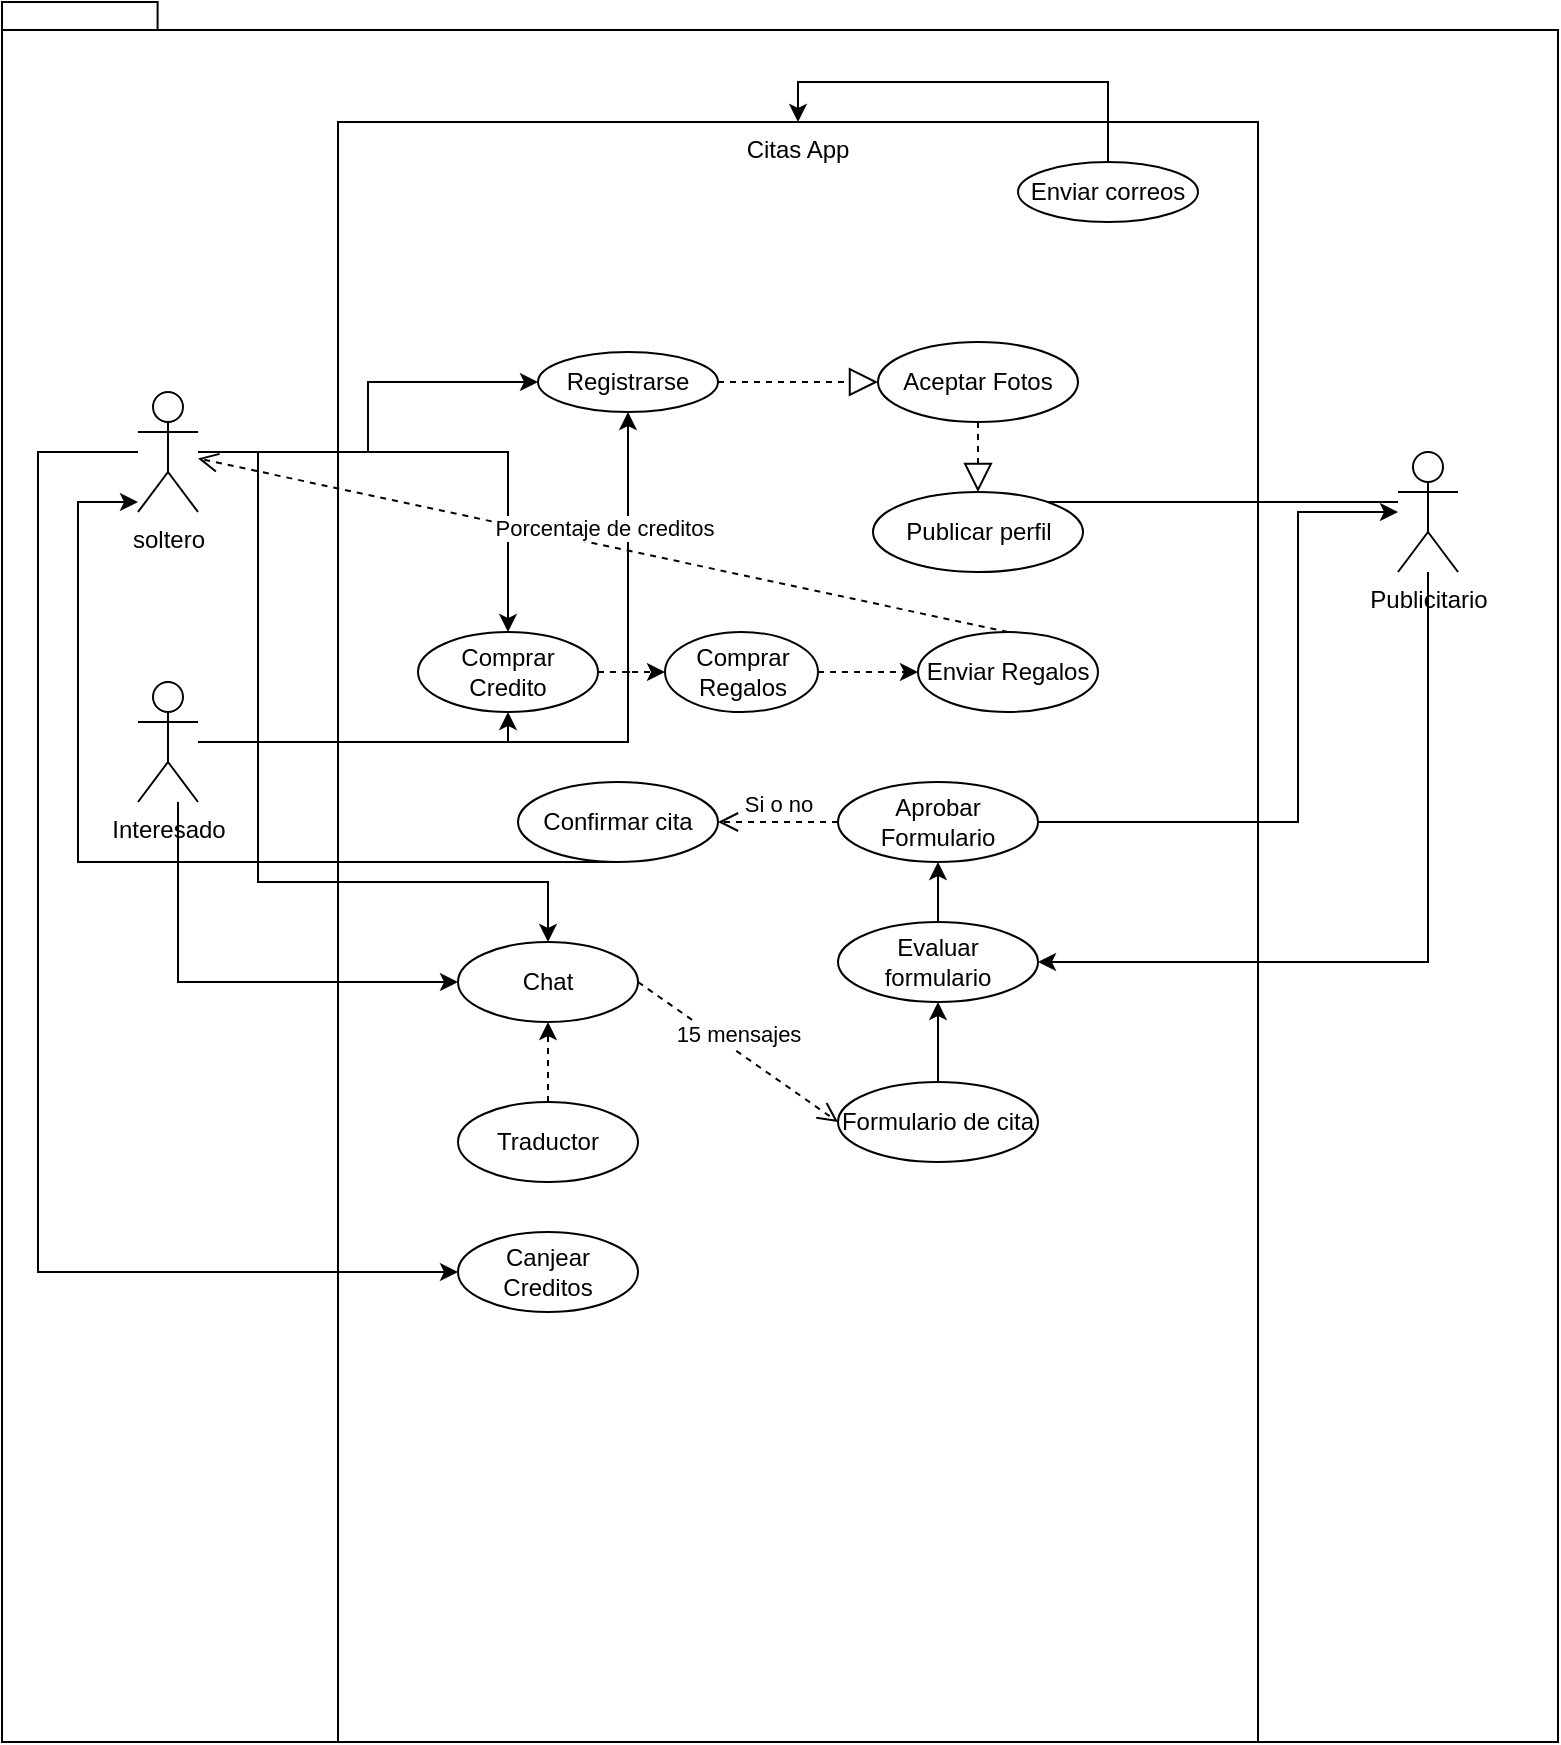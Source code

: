 <mxfile version="20.0.4" type="github">
  <diagram id="QZGnmxpV5R8fCoXSSW9C" name="Page-1">
    <mxGraphModel dx="1174" dy="646" grid="0" gridSize="10" guides="1" tooltips="1" connect="1" arrows="1" fold="1" page="1" pageScale="1" pageWidth="827" pageHeight="1169" math="0" shadow="0">
      <root>
        <mxCell id="0" />
        <mxCell id="1" parent="0" />
        <mxCell id="lkz25j5oSi80vov5_MSk-7" value="" style="shape=folder;fontStyle=1;spacingTop=10;tabWidth=40;tabHeight=14;tabPosition=left;html=1;" vertex="1" parent="1">
          <mxGeometry x="31" y="170" width="778" height="870" as="geometry" />
        </mxCell>
        <mxCell id="lkz25j5oSi80vov5_MSk-12" value="Citas App&lt;br&gt;" style="rounded=0;whiteSpace=wrap;html=1;align=center;verticalAlign=top;" vertex="1" parent="1">
          <mxGeometry x="199" y="230" width="460" height="810" as="geometry" />
        </mxCell>
        <mxCell id="lkz25j5oSi80vov5_MSk-16" style="edgeStyle=orthogonalEdgeStyle;rounded=0;orthogonalLoop=1;jettySize=auto;html=1;" edge="1" parent="1" source="lkz25j5oSi80vov5_MSk-4" target="lkz25j5oSi80vov5_MSk-10">
          <mxGeometry relative="1" as="geometry" />
        </mxCell>
        <mxCell id="lkz25j5oSi80vov5_MSk-42" style="edgeStyle=orthogonalEdgeStyle;rounded=0;orthogonalLoop=1;jettySize=auto;html=1;entryX=0.5;entryY=0;entryDx=0;entryDy=0;" edge="1" parent="1" source="lkz25j5oSi80vov5_MSk-4" target="lkz25j5oSi80vov5_MSk-24">
          <mxGeometry relative="1" as="geometry" />
        </mxCell>
        <mxCell id="lkz25j5oSi80vov5_MSk-51" style="edgeStyle=orthogonalEdgeStyle;rounded=0;orthogonalLoop=1;jettySize=auto;html=1;entryX=0;entryY=0.5;entryDx=0;entryDy=0;" edge="1" parent="1" source="lkz25j5oSi80vov5_MSk-4" target="lkz25j5oSi80vov5_MSk-45">
          <mxGeometry relative="1" as="geometry">
            <Array as="points">
              <mxPoint x="49" y="395" />
              <mxPoint x="49" y="805" />
            </Array>
          </mxGeometry>
        </mxCell>
        <mxCell id="lkz25j5oSi80vov5_MSk-52" style="edgeStyle=orthogonalEdgeStyle;rounded=0;orthogonalLoop=1;jettySize=auto;html=1;entryX=0.5;entryY=0;entryDx=0;entryDy=0;" edge="1" parent="1" source="lkz25j5oSi80vov5_MSk-4" target="lkz25j5oSi80vov5_MSk-50">
          <mxGeometry relative="1" as="geometry">
            <Array as="points">
              <mxPoint x="159" y="395" />
              <mxPoint x="159" y="610" />
              <mxPoint x="304" y="610" />
            </Array>
          </mxGeometry>
        </mxCell>
        <mxCell id="lkz25j5oSi80vov5_MSk-4" value="soltero&lt;br&gt;" style="shape=umlActor;verticalLabelPosition=bottom;verticalAlign=top;html=1;outlineConnect=0;" vertex="1" parent="1">
          <mxGeometry x="99" y="365" width="30" height="60" as="geometry" />
        </mxCell>
        <mxCell id="lkz25j5oSi80vov5_MSk-43" style="edgeStyle=orthogonalEdgeStyle;rounded=0;orthogonalLoop=1;jettySize=auto;html=1;entryX=0.5;entryY=1;entryDx=0;entryDy=0;" edge="1" parent="1" source="lkz25j5oSi80vov5_MSk-5" target="lkz25j5oSi80vov5_MSk-24">
          <mxGeometry relative="1" as="geometry">
            <Array as="points">
              <mxPoint x="284" y="540" />
            </Array>
          </mxGeometry>
        </mxCell>
        <mxCell id="lkz25j5oSi80vov5_MSk-44" style="edgeStyle=orthogonalEdgeStyle;rounded=0;orthogonalLoop=1;jettySize=auto;html=1;entryX=0.5;entryY=1;entryDx=0;entryDy=0;" edge="1" parent="1" source="lkz25j5oSi80vov5_MSk-5" target="lkz25j5oSi80vov5_MSk-10">
          <mxGeometry relative="1" as="geometry">
            <Array as="points">
              <mxPoint x="344" y="540" />
            </Array>
          </mxGeometry>
        </mxCell>
        <mxCell id="lkz25j5oSi80vov5_MSk-53" style="edgeStyle=orthogonalEdgeStyle;rounded=0;orthogonalLoop=1;jettySize=auto;html=1;entryX=0;entryY=0.5;entryDx=0;entryDy=0;" edge="1" parent="1" source="lkz25j5oSi80vov5_MSk-5" target="lkz25j5oSi80vov5_MSk-50">
          <mxGeometry relative="1" as="geometry">
            <Array as="points">
              <mxPoint x="119" y="660" />
            </Array>
          </mxGeometry>
        </mxCell>
        <mxCell id="lkz25j5oSi80vov5_MSk-5" value="Interesado&lt;br&gt;" style="shape=umlActor;verticalLabelPosition=bottom;verticalAlign=top;html=1;outlineConnect=0;" vertex="1" parent="1">
          <mxGeometry x="99" y="510" width="30" height="60" as="geometry" />
        </mxCell>
        <mxCell id="lkz25j5oSi80vov5_MSk-23" style="edgeStyle=orthogonalEdgeStyle;rounded=0;orthogonalLoop=1;jettySize=auto;html=1;entryX=0.5;entryY=1;entryDx=0;entryDy=0;" edge="1" parent="1" source="lkz25j5oSi80vov5_MSk-6" target="lkz25j5oSi80vov5_MSk-22">
          <mxGeometry relative="1" as="geometry">
            <Array as="points">
              <mxPoint x="644" y="420" />
              <mxPoint x="492" y="420" />
            </Array>
          </mxGeometry>
        </mxCell>
        <mxCell id="lkz25j5oSi80vov5_MSk-57" style="edgeStyle=orthogonalEdgeStyle;rounded=0;orthogonalLoop=1;jettySize=auto;html=1;entryX=1;entryY=0.5;entryDx=0;entryDy=0;" edge="1" parent="1" source="lkz25j5oSi80vov5_MSk-6" target="lkz25j5oSi80vov5_MSk-56">
          <mxGeometry relative="1" as="geometry">
            <Array as="points">
              <mxPoint x="744" y="650" />
            </Array>
          </mxGeometry>
        </mxCell>
        <mxCell id="lkz25j5oSi80vov5_MSk-6" value="Publicitario&lt;br&gt;" style="shape=umlActor;verticalLabelPosition=bottom;verticalAlign=top;html=1;outlineConnect=0;" vertex="1" parent="1">
          <mxGeometry x="729" y="395" width="30" height="60" as="geometry" />
        </mxCell>
        <mxCell id="lkz25j5oSi80vov5_MSk-10" value="Registrarse" style="ellipse;whiteSpace=wrap;html=1;" vertex="1" parent="1">
          <mxGeometry x="299" y="345" width="90" height="30" as="geometry" />
        </mxCell>
        <mxCell id="lkz25j5oSi80vov5_MSk-20" value="Aceptar Fotos" style="ellipse;whiteSpace=wrap;html=1;" vertex="1" parent="1">
          <mxGeometry x="469" y="340" width="100" height="40" as="geometry" />
        </mxCell>
        <mxCell id="lkz25j5oSi80vov5_MSk-22" value="Publicar perfil&lt;br&gt;" style="ellipse;whiteSpace=wrap;html=1;" vertex="1" parent="1">
          <mxGeometry x="466.5" y="415" width="105" height="40" as="geometry" />
        </mxCell>
        <mxCell id="lkz25j5oSi80vov5_MSk-71" style="edgeStyle=orthogonalEdgeStyle;rounded=0;orthogonalLoop=1;jettySize=auto;html=1;entryX=0;entryY=0.5;entryDx=0;entryDy=0;dashed=1;" edge="1" parent="1" source="lkz25j5oSi80vov5_MSk-24" target="lkz25j5oSi80vov5_MSk-70">
          <mxGeometry relative="1" as="geometry" />
        </mxCell>
        <mxCell id="lkz25j5oSi80vov5_MSk-24" value="Comprar Credito" style="ellipse;whiteSpace=wrap;html=1;" vertex="1" parent="1">
          <mxGeometry x="239" y="485" width="90" height="40" as="geometry" />
        </mxCell>
        <mxCell id="lkz25j5oSi80vov5_MSk-27" value="" style="endArrow=block;dashed=1;endFill=0;endSize=12;html=1;rounded=0;exitX=1;exitY=0.5;exitDx=0;exitDy=0;entryX=0;entryY=0.5;entryDx=0;entryDy=0;" edge="1" parent="1" source="lkz25j5oSi80vov5_MSk-10" target="lkz25j5oSi80vov5_MSk-20">
          <mxGeometry width="160" relative="1" as="geometry">
            <mxPoint x="339" y="570" as="sourcePoint" />
            <mxPoint x="499" y="570" as="targetPoint" />
          </mxGeometry>
        </mxCell>
        <mxCell id="lkz25j5oSi80vov5_MSk-28" value="" style="endArrow=block;dashed=1;endFill=0;endSize=12;html=1;rounded=0;exitX=0.5;exitY=1;exitDx=0;exitDy=0;entryX=0.5;entryY=0;entryDx=0;entryDy=0;" edge="1" parent="1" source="lkz25j5oSi80vov5_MSk-20" target="lkz25j5oSi80vov5_MSk-22">
          <mxGeometry width="160" relative="1" as="geometry">
            <mxPoint x="399" y="355" as="sourcePoint" />
            <mxPoint x="449" y="355" as="targetPoint" />
          </mxGeometry>
        </mxCell>
        <mxCell id="lkz25j5oSi80vov5_MSk-39" value="Enviar Regalos" style="ellipse;whiteSpace=wrap;html=1;" vertex="1" parent="1">
          <mxGeometry x="489" y="485" width="90" height="40" as="geometry" />
        </mxCell>
        <mxCell id="lkz25j5oSi80vov5_MSk-41" value="Porcentaje de creditos" style="html=1;verticalAlign=bottom;endArrow=open;dashed=1;endSize=8;rounded=0;exitX=0.5;exitY=0;exitDx=0;exitDy=0;" edge="1" parent="1" source="lkz25j5oSi80vov5_MSk-39" target="lkz25j5oSi80vov5_MSk-4">
          <mxGeometry relative="1" as="geometry">
            <mxPoint x="559" y="520" as="sourcePoint" />
            <mxPoint x="479" y="520" as="targetPoint" />
          </mxGeometry>
        </mxCell>
        <mxCell id="lkz25j5oSi80vov5_MSk-45" value="Canjear Creditos" style="ellipse;whiteSpace=wrap;html=1;" vertex="1" parent="1">
          <mxGeometry x="259" y="785" width="90" height="40" as="geometry" />
        </mxCell>
        <mxCell id="lkz25j5oSi80vov5_MSk-49" style="edgeStyle=orthogonalEdgeStyle;rounded=0;orthogonalLoop=1;jettySize=auto;html=1;" edge="1" parent="1" source="lkz25j5oSi80vov5_MSk-48" target="lkz25j5oSi80vov5_MSk-12">
          <mxGeometry relative="1" as="geometry">
            <Array as="points">
              <mxPoint x="584" y="210" />
              <mxPoint x="429" y="210" />
            </Array>
          </mxGeometry>
        </mxCell>
        <mxCell id="lkz25j5oSi80vov5_MSk-48" value="Enviar correos" style="ellipse;whiteSpace=wrap;html=1;" vertex="1" parent="1">
          <mxGeometry x="539" y="250" width="90" height="30" as="geometry" />
        </mxCell>
        <mxCell id="lkz25j5oSi80vov5_MSk-50" value="Chat" style="ellipse;whiteSpace=wrap;html=1;" vertex="1" parent="1">
          <mxGeometry x="259" y="640" width="90" height="40" as="geometry" />
        </mxCell>
        <mxCell id="lkz25j5oSi80vov5_MSk-54" value="15 mensajes" style="html=1;verticalAlign=bottom;endArrow=open;dashed=1;endSize=8;rounded=0;exitX=1;exitY=0.5;exitDx=0;exitDy=0;entryX=0;entryY=0.5;entryDx=0;entryDy=0;" edge="1" parent="1" source="lkz25j5oSi80vov5_MSk-50" target="lkz25j5oSi80vov5_MSk-55">
          <mxGeometry relative="1" as="geometry">
            <mxPoint x="359" y="640" as="sourcePoint" />
            <mxPoint x="279" y="640" as="targetPoint" />
          </mxGeometry>
        </mxCell>
        <mxCell id="lkz25j5oSi80vov5_MSk-59" style="edgeStyle=orthogonalEdgeStyle;rounded=0;orthogonalLoop=1;jettySize=auto;html=1;exitX=0.5;exitY=0;exitDx=0;exitDy=0;entryX=0.5;entryY=1;entryDx=0;entryDy=0;" edge="1" parent="1" source="lkz25j5oSi80vov5_MSk-55" target="lkz25j5oSi80vov5_MSk-56">
          <mxGeometry relative="1" as="geometry" />
        </mxCell>
        <mxCell id="lkz25j5oSi80vov5_MSk-55" value="Formulario de cita" style="ellipse;whiteSpace=wrap;html=1;" vertex="1" parent="1">
          <mxGeometry x="449" y="710" width="100" height="40" as="geometry" />
        </mxCell>
        <mxCell id="lkz25j5oSi80vov5_MSk-61" style="edgeStyle=orthogonalEdgeStyle;rounded=0;orthogonalLoop=1;jettySize=auto;html=1;entryX=0.5;entryY=1;entryDx=0;entryDy=0;" edge="1" parent="1" source="lkz25j5oSi80vov5_MSk-56" target="lkz25j5oSi80vov5_MSk-60">
          <mxGeometry relative="1" as="geometry" />
        </mxCell>
        <mxCell id="lkz25j5oSi80vov5_MSk-56" value="Evaluar &lt;br&gt;formulario" style="ellipse;whiteSpace=wrap;html=1;" vertex="1" parent="1">
          <mxGeometry x="449" y="630" width="100" height="40" as="geometry" />
        </mxCell>
        <mxCell id="lkz25j5oSi80vov5_MSk-62" style="edgeStyle=orthogonalEdgeStyle;rounded=0;orthogonalLoop=1;jettySize=auto;html=1;" edge="1" parent="1" source="lkz25j5oSi80vov5_MSk-60" target="lkz25j5oSi80vov5_MSk-6">
          <mxGeometry relative="1" as="geometry">
            <Array as="points">
              <mxPoint x="679" y="580" />
              <mxPoint x="679" y="425" />
            </Array>
          </mxGeometry>
        </mxCell>
        <mxCell id="lkz25j5oSi80vov5_MSk-60" value="Aprobar Formulario" style="ellipse;whiteSpace=wrap;html=1;" vertex="1" parent="1">
          <mxGeometry x="449" y="560" width="100" height="40" as="geometry" />
        </mxCell>
        <mxCell id="lkz25j5oSi80vov5_MSk-69" style="edgeStyle=orthogonalEdgeStyle;rounded=0;orthogonalLoop=1;jettySize=auto;html=1;" edge="1" parent="1" source="lkz25j5oSi80vov5_MSk-64" target="lkz25j5oSi80vov5_MSk-4">
          <mxGeometry relative="1" as="geometry">
            <Array as="points">
              <mxPoint x="69" y="600" />
              <mxPoint x="69" y="420" />
            </Array>
          </mxGeometry>
        </mxCell>
        <mxCell id="lkz25j5oSi80vov5_MSk-64" value="Confirmar cita" style="ellipse;whiteSpace=wrap;html=1;" vertex="1" parent="1">
          <mxGeometry x="289" y="560" width="100" height="40" as="geometry" />
        </mxCell>
        <mxCell id="lkz25j5oSi80vov5_MSk-65" value="Si o no" style="html=1;verticalAlign=bottom;endArrow=open;dashed=1;endSize=8;rounded=0;exitX=0;exitY=0.5;exitDx=0;exitDy=0;entryX=1;entryY=0.5;entryDx=0;entryDy=0;" edge="1" parent="1" source="lkz25j5oSi80vov5_MSk-60" target="lkz25j5oSi80vov5_MSk-64">
          <mxGeometry relative="1" as="geometry">
            <mxPoint x="619" y="660" as="sourcePoint" />
            <mxPoint x="539" y="660" as="targetPoint" />
          </mxGeometry>
        </mxCell>
        <mxCell id="lkz25j5oSi80vov5_MSk-67" style="edgeStyle=orthogonalEdgeStyle;rounded=0;orthogonalLoop=1;jettySize=auto;html=1;entryX=0.5;entryY=1;entryDx=0;entryDy=0;dashed=1;" edge="1" parent="1" source="lkz25j5oSi80vov5_MSk-66" target="lkz25j5oSi80vov5_MSk-50">
          <mxGeometry relative="1" as="geometry" />
        </mxCell>
        <mxCell id="lkz25j5oSi80vov5_MSk-66" value="Traductor" style="ellipse;whiteSpace=wrap;html=1;" vertex="1" parent="1">
          <mxGeometry x="259" y="720" width="90" height="40" as="geometry" />
        </mxCell>
        <mxCell id="lkz25j5oSi80vov5_MSk-72" style="edgeStyle=orthogonalEdgeStyle;rounded=0;orthogonalLoop=1;jettySize=auto;html=1;entryX=0;entryY=0.5;entryDx=0;entryDy=0;dashed=1;" edge="1" parent="1" source="lkz25j5oSi80vov5_MSk-70" target="lkz25j5oSi80vov5_MSk-39">
          <mxGeometry relative="1" as="geometry" />
        </mxCell>
        <mxCell id="lkz25j5oSi80vov5_MSk-70" value="Comprar Regalos" style="ellipse;whiteSpace=wrap;html=1;" vertex="1" parent="1">
          <mxGeometry x="362.5" y="485" width="76.5" height="40" as="geometry" />
        </mxCell>
      </root>
    </mxGraphModel>
  </diagram>
</mxfile>
